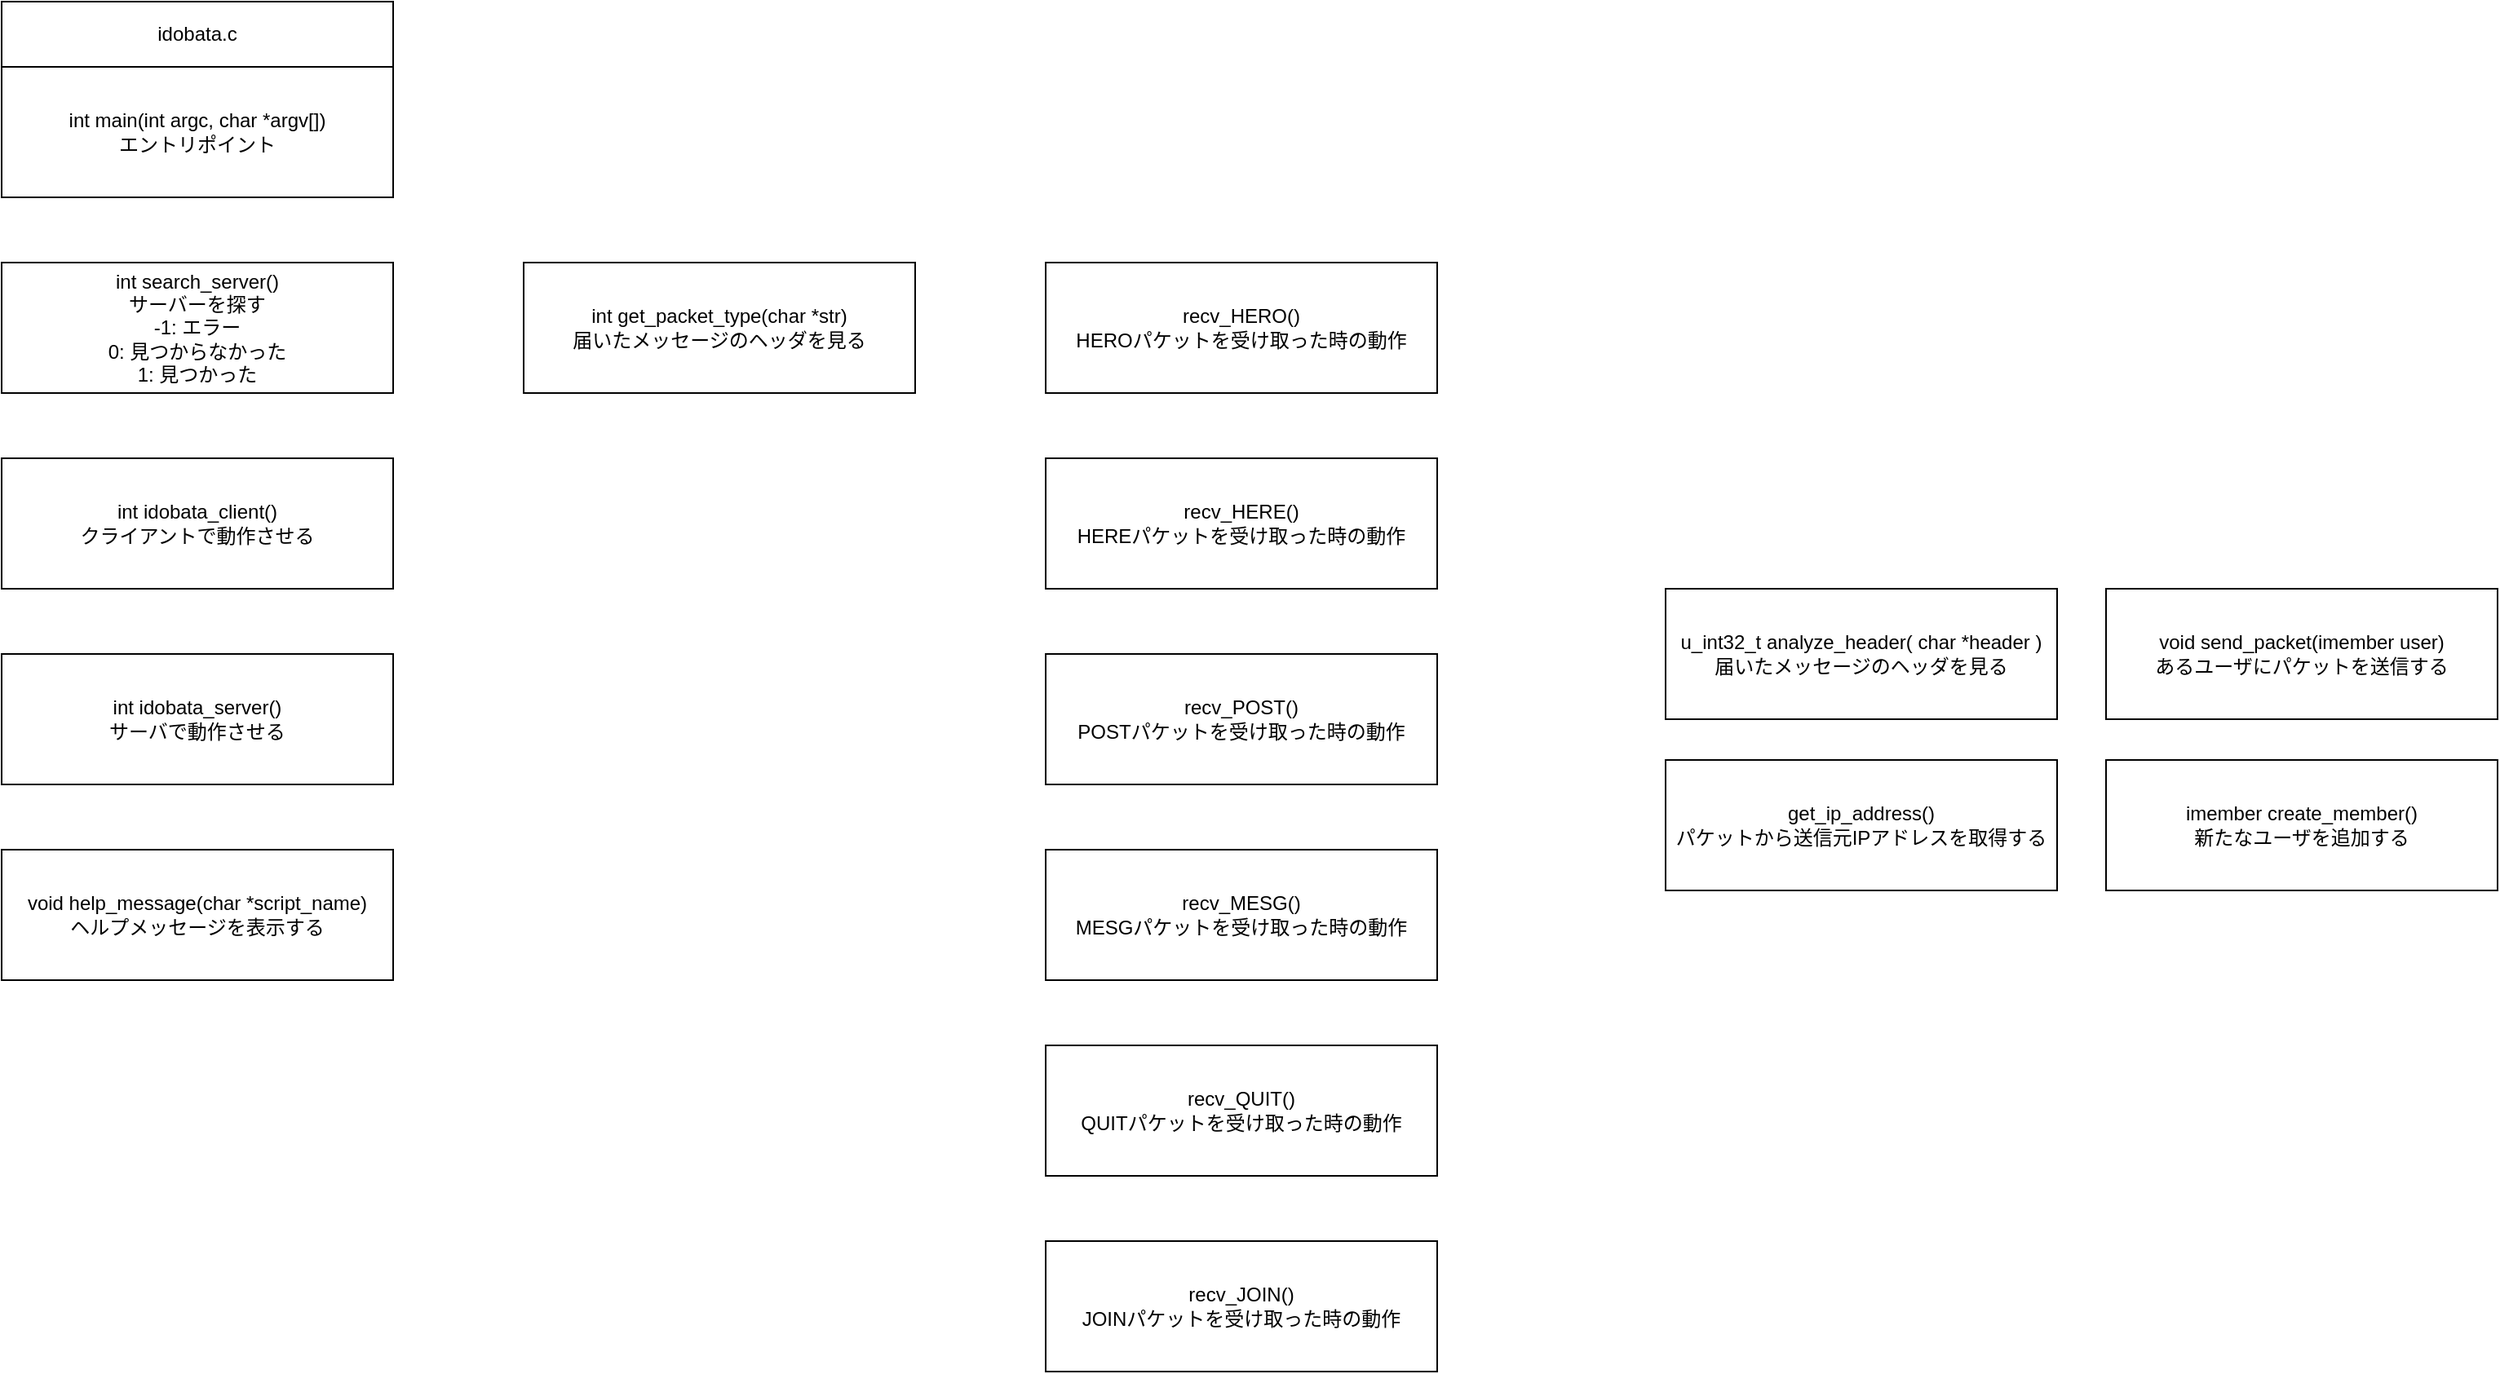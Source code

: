 <mxfile version="13.4.2" type="device"><diagram id="-MChP7eMPj78rp79hBuW" name="ページ1"><mxGraphModel dx="971" dy="492" grid="1" gridSize="10" guides="1" tooltips="1" connect="1" arrows="1" fold="1" page="1" pageScale="1" pageWidth="827" pageHeight="1169" math="0" shadow="0"><root><mxCell id="0"/><mxCell id="1" parent="0"/><mxCell id="dZ0LgmjZtC50LgL028l3-4" value="&lt;font face=&quot;helvetica&quot;&gt;idobata.c&lt;/font&gt;" style="rounded=0;whiteSpace=wrap;html=1;" parent="1" vertex="1"><mxGeometry x="40" y="40" width="240" height="40" as="geometry"/></mxCell><mxCell id="dZ0LgmjZtC50LgL028l3-5" value="&lt;font face=&quot;helvetica&quot;&gt;int main(int argc, char *argv[])&lt;br&gt;&lt;/font&gt;エントリポイント" style="rounded=0;whiteSpace=wrap;html=1;" parent="1" vertex="1"><mxGeometry x="40" y="80" width="240" height="80" as="geometry"/></mxCell><mxCell id="PmeNRoLnV6zRhFjiAjXw-1" value="&lt;font face=&quot;helvetica&quot;&gt;int search_server()&lt;br&gt;サーバーを探す&lt;br&gt;-1: エラー&lt;br&gt;0: 見つからなかった&lt;br&gt;1: 見つかった&lt;br&gt;&lt;/font&gt;" style="rounded=0;whiteSpace=wrap;html=1;" vertex="1" parent="1"><mxGeometry x="40" y="200" width="240" height="80" as="geometry"/></mxCell><mxCell id="PmeNRoLnV6zRhFjiAjXw-2" value="&lt;font face=&quot;helvetica&quot;&gt;int idobata_client()&lt;br&gt;クライアントで動作させる&lt;br&gt;&lt;/font&gt;" style="rounded=0;whiteSpace=wrap;html=1;" vertex="1" parent="1"><mxGeometry x="40" y="320" width="240" height="80" as="geometry"/></mxCell><mxCell id="PmeNRoLnV6zRhFjiAjXw-3" value="&lt;font face=&quot;helvetica&quot;&gt;int idobata_server()&lt;br&gt;サーバで動作させる&lt;br&gt;&lt;/font&gt;" style="rounded=0;whiteSpace=wrap;html=1;" vertex="1" parent="1"><mxGeometry x="40" y="440" width="240" height="80" as="geometry"/></mxCell><mxCell id="PmeNRoLnV6zRhFjiAjXw-4" value="&lt;font face=&quot;helvetica&quot;&gt;&lt;div&gt;void help_message(char *script_name)&lt;/div&gt;&lt;div&gt;ヘルプメッセージを表示する&lt;/div&gt;&lt;/font&gt;" style="rounded=0;whiteSpace=wrap;html=1;" vertex="1" parent="1"><mxGeometry x="40" y="560" width="240" height="80" as="geometry"/></mxCell><mxCell id="PmeNRoLnV6zRhFjiAjXw-5" value="&lt;font face=&quot;helvetica&quot;&gt;int get_packet_type(char *str)&lt;br&gt;届いたメッセージのヘッダを見る&lt;br&gt;&lt;/font&gt;" style="rounded=0;whiteSpace=wrap;html=1;" vertex="1" parent="1"><mxGeometry x="360" y="200" width="240" height="80" as="geometry"/></mxCell><mxCell id="PmeNRoLnV6zRhFjiAjXw-6" value="&lt;font face=&quot;helvetica&quot;&gt;u_int32_t analyze_header( char *header )&lt;br&gt;届いたメッセージのヘッダを見る&lt;br&gt;&lt;/font&gt;" style="rounded=0;whiteSpace=wrap;html=1;" vertex="1" parent="1"><mxGeometry x="1060" y="400" width="240" height="80" as="geometry"/></mxCell><mxCell id="PmeNRoLnV6zRhFjiAjXw-7" value="&lt;font face=&quot;helvetica&quot;&gt;get_ip_address()&lt;br&gt;パケットから送信元IPアドレスを取得する&lt;br&gt;&lt;/font&gt;" style="rounded=0;whiteSpace=wrap;html=1;" vertex="1" parent="1"><mxGeometry x="1060" y="505" width="240" height="80" as="geometry"/></mxCell><mxCell id="PmeNRoLnV6zRhFjiAjXw-8" value="&lt;font face=&quot;helvetica&quot;&gt;recv_HERO()&lt;br&gt;HEROパケットを受け取った時の動作&lt;br&gt;&lt;/font&gt;" style="rounded=0;whiteSpace=wrap;html=1;" vertex="1" parent="1"><mxGeometry x="680" y="200" width="240" height="80" as="geometry"/></mxCell><mxCell id="PmeNRoLnV6zRhFjiAjXw-9" value="&lt;font face=&quot;helvetica&quot;&gt;recv_HERE()&lt;br&gt;HEREパケットを受け取った時の動作&lt;br&gt;&lt;/font&gt;" style="rounded=0;whiteSpace=wrap;html=1;" vertex="1" parent="1"><mxGeometry x="680" y="320" width="240" height="80" as="geometry"/></mxCell><mxCell id="PmeNRoLnV6zRhFjiAjXw-10" value="&lt;font face=&quot;helvetica&quot;&gt;recv_POST()&lt;br&gt;POSTパケットを受け取った時の動作&lt;br&gt;&lt;/font&gt;" style="rounded=0;whiteSpace=wrap;html=1;" vertex="1" parent="1"><mxGeometry x="680" y="440" width="240" height="80" as="geometry"/></mxCell><mxCell id="PmeNRoLnV6zRhFjiAjXw-11" value="&lt;font face=&quot;helvetica&quot;&gt;recv_MESG()&lt;br&gt;MESGパケットを受け取った時の動作&lt;br&gt;&lt;/font&gt;" style="rounded=0;whiteSpace=wrap;html=1;" vertex="1" parent="1"><mxGeometry x="680" y="560" width="240" height="80" as="geometry"/></mxCell><mxCell id="PmeNRoLnV6zRhFjiAjXw-12" value="&lt;font face=&quot;helvetica&quot;&gt;recv_QUIT()&lt;br&gt;QUITパケットを受け取った時の動作&lt;br&gt;&lt;/font&gt;" style="rounded=0;whiteSpace=wrap;html=1;" vertex="1" parent="1"><mxGeometry x="680" y="680" width="240" height="80" as="geometry"/></mxCell><mxCell id="PmeNRoLnV6zRhFjiAjXw-13" value="&lt;font face=&quot;helvetica&quot;&gt;recv_JOIN()&lt;br&gt;JOINパケットを受け取った時の動作&lt;br&gt;&lt;/font&gt;" style="rounded=0;whiteSpace=wrap;html=1;" vertex="1" parent="1"><mxGeometry x="680" y="800" width="240" height="80" as="geometry"/></mxCell><mxCell id="PmeNRoLnV6zRhFjiAjXw-14" value="&lt;font face=&quot;helvetica&quot;&gt;void send_packet(imember user)&lt;br&gt;あるユーザにパケットを送信する&lt;br&gt;&lt;/font&gt;" style="rounded=0;whiteSpace=wrap;html=1;" vertex="1" parent="1"><mxGeometry x="1330" y="400" width="240" height="80" as="geometry"/></mxCell><mxCell id="PmeNRoLnV6zRhFjiAjXw-15" value="&lt;font face=&quot;helvetica&quot;&gt;imember create_member()&lt;br&gt;新たなユーザを追加する&lt;br&gt;&lt;/font&gt;" style="rounded=0;whiteSpace=wrap;html=1;" vertex="1" parent="1"><mxGeometry x="1330" y="505" width="240" height="80" as="geometry"/></mxCell></root></mxGraphModel></diagram></mxfile>